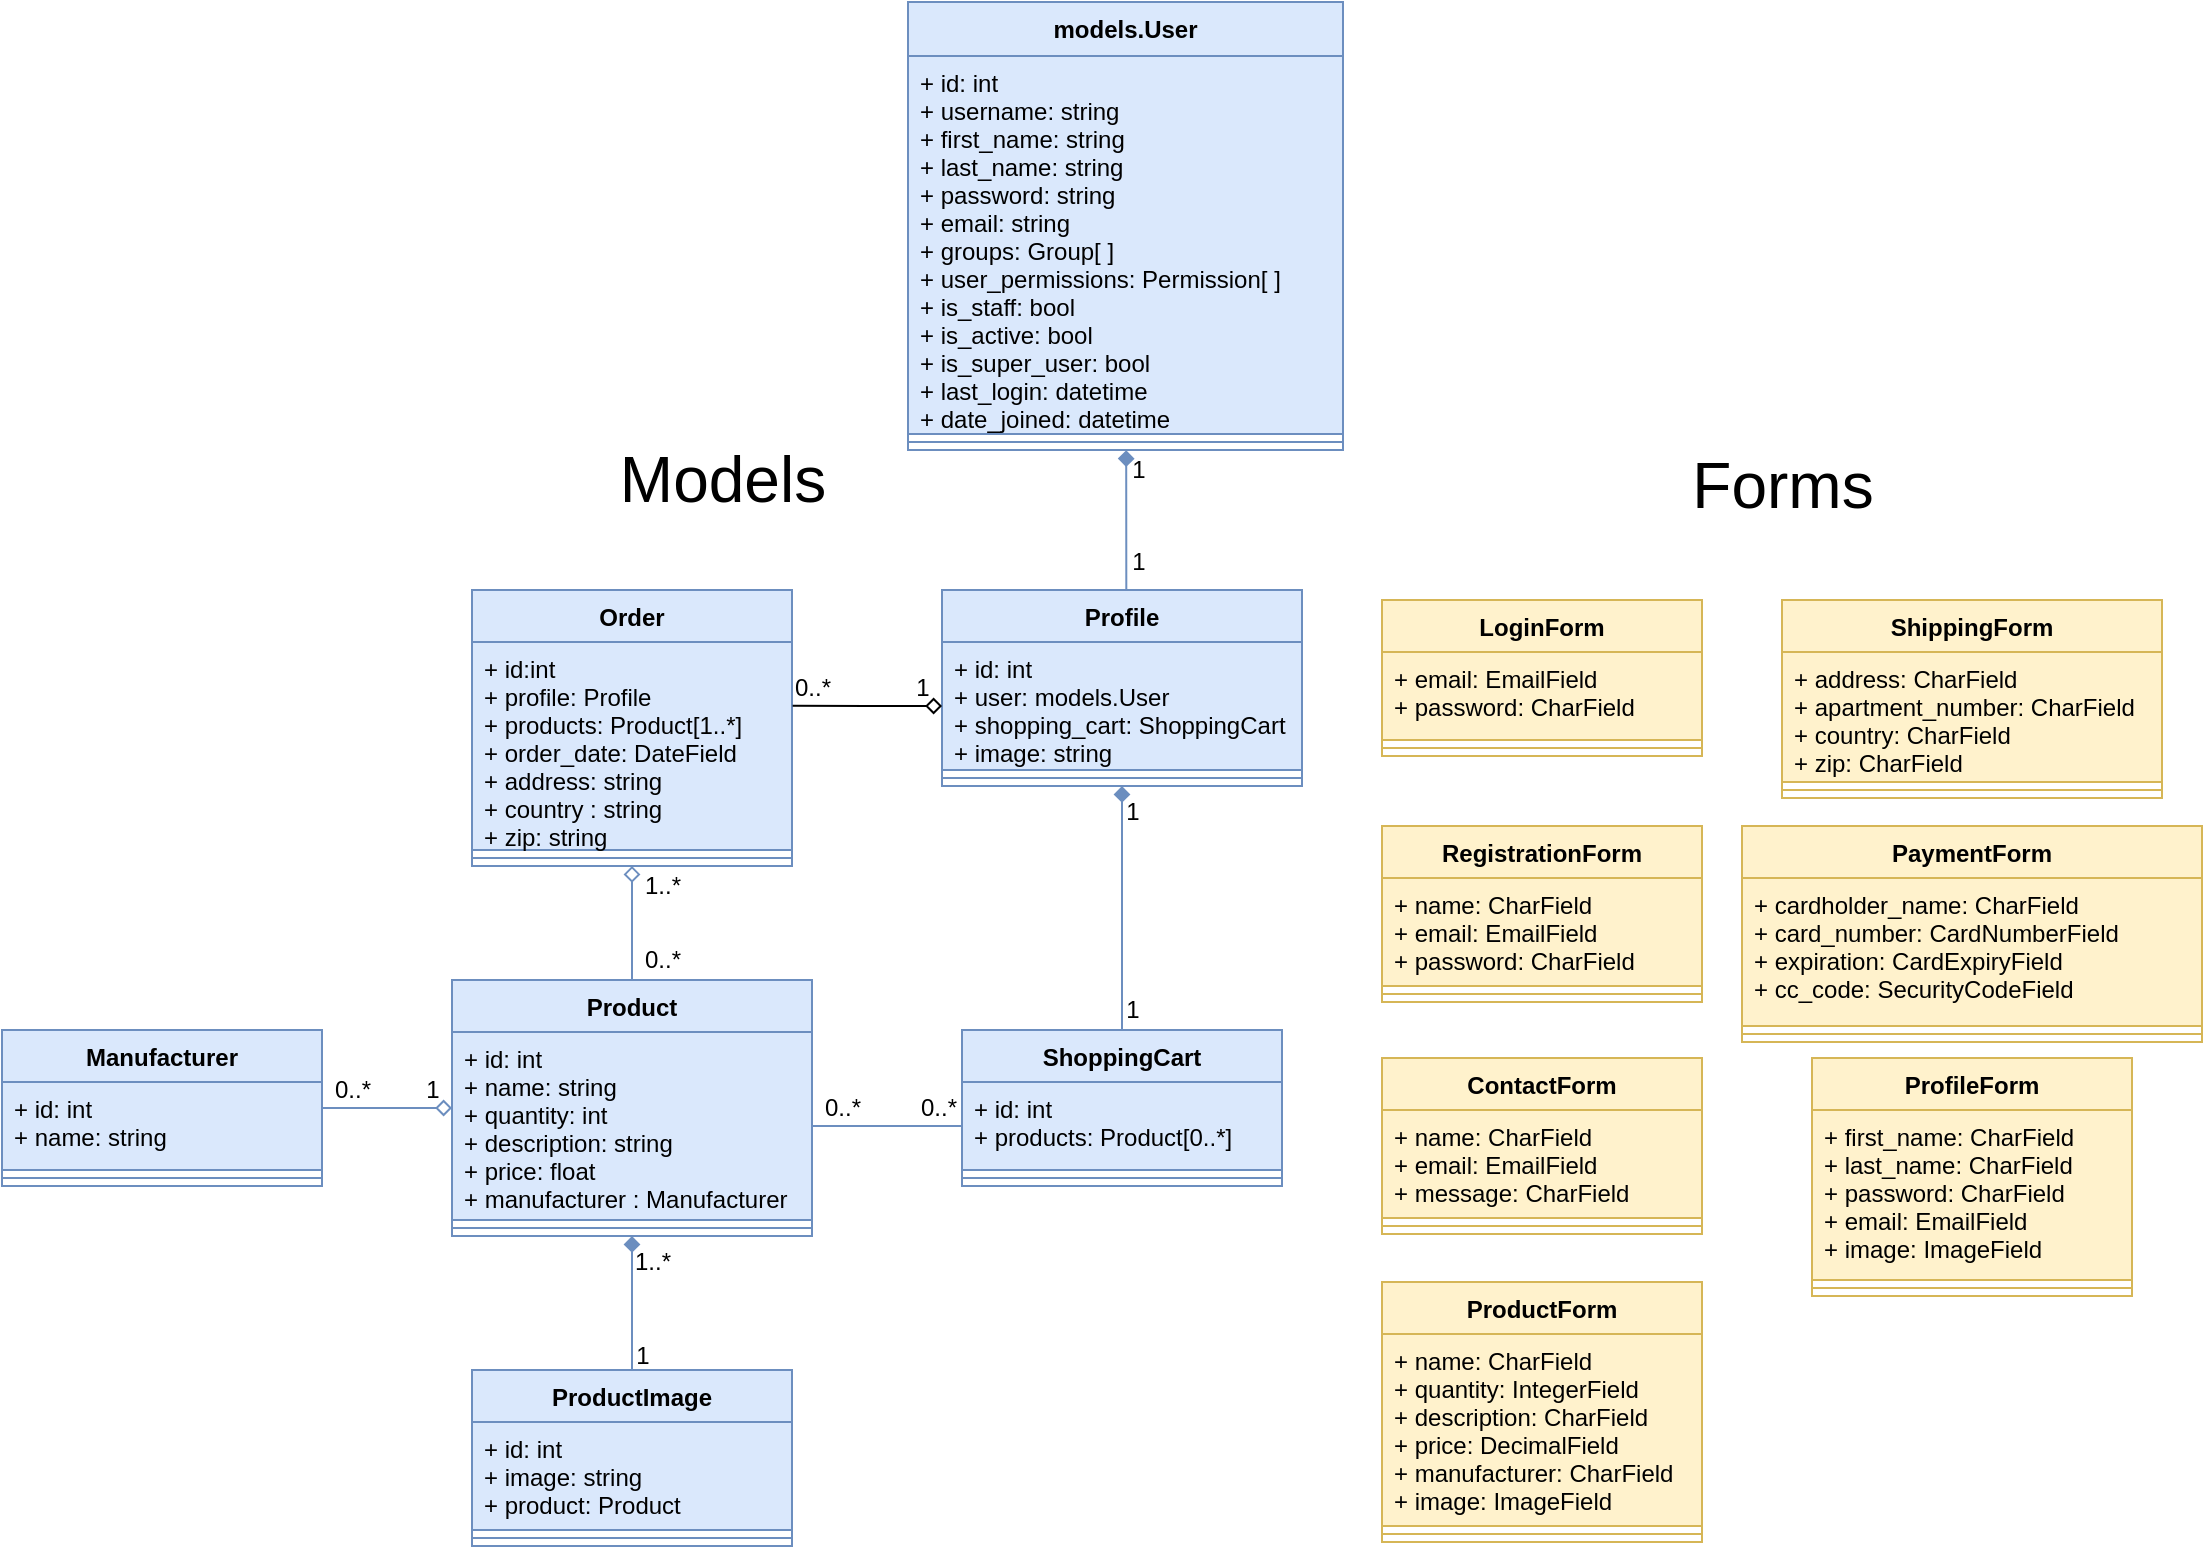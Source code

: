 <mxfile version="13.0.5" type="device"><diagram id="yB8Z-ToS75QU5VTzEQkl" name="Page-1"><mxGraphModel dx="1422" dy="729" grid="0" gridSize="10" guides="1" tooltips="1" connect="1" arrows="1" fold="1" page="1" pageScale="1" pageWidth="850" pageHeight="1100" math="0" shadow="0"><root><mxCell id="0"/><mxCell id="1" parent="0"/><mxCell id="lv2tYl9hjNgS61bm8Hcm-1" style="edgeStyle=orthogonalEdgeStyle;rounded=0;orthogonalLoop=1;jettySize=auto;html=1;exitX=0.5;exitY=1;exitDx=0;exitDy=0;entryX=0.5;entryY=0;entryDx=0;entryDy=0;endArrow=none;endFill=0;fillColor=#dae8fc;strokeColor=#6c8ebf;startArrow=diamond;startFill=1;" parent="1" source="lv2tYl9hjNgS61bm8Hcm-20" target="lv2tYl9hjNgS61bm8Hcm-32" edge="1"><mxGeometry relative="1" as="geometry"><mxPoint x="790" y="840" as="targetPoint"/></mxGeometry></mxCell><mxCell id="lv2tYl9hjNgS61bm8Hcm-2" style="edgeStyle=orthogonalEdgeStyle;rounded=0;orthogonalLoop=1;jettySize=auto;html=1;exitX=1;exitY=0.5;exitDx=0;exitDy=0;endArrow=none;endFill=0;fillColor=#dae8fc;strokeColor=#6c8ebf;entryX=0;entryY=0.5;entryDx=0;entryDy=0;" parent="1" source="lv2tYl9hjNgS61bm8Hcm-27" edge="1"><mxGeometry relative="1" as="geometry"><mxPoint x="710" y="908" as="targetPoint"/></mxGeometry></mxCell><mxCell id="lv2tYl9hjNgS61bm8Hcm-3" style="edgeStyle=orthogonalEdgeStyle;rounded=0;orthogonalLoop=1;jettySize=auto;html=1;exitX=0.5;exitY=0;exitDx=0;exitDy=0;entryX=0.5;entryY=1;entryDx=0;entryDy=0;endArrow=diamond;endFill=1;startArrow=none;startFill=0;fillColor=#dae8fc;strokeColor=#6c8ebf;" parent="1" source="lv2tYl9hjNgS61bm8Hcm-29" target="lv2tYl9hjNgS61bm8Hcm-26" edge="1"><mxGeometry relative="1" as="geometry"/></mxCell><mxCell id="lv2tYl9hjNgS61bm8Hcm-4" style="edgeStyle=orthogonalEdgeStyle;rounded=0;orthogonalLoop=1;jettySize=auto;html=1;exitX=0;exitY=0.5;exitDx=0;exitDy=0;entryX=1;entryY=0.5;entryDx=0;entryDy=0;startArrow=diamond;startFill=0;endArrow=none;endFill=0;fillColor=#dae8fc;strokeColor=#6c8ebf;" parent="1" source="lv2tYl9hjNgS61bm8Hcm-26" target="lv2tYl9hjNgS61bm8Hcm-50" edge="1"><mxGeometry relative="1" as="geometry"/></mxCell><mxCell id="lv2tYl9hjNgS61bm8Hcm-5" value="&lt;font style=&quot;font-size: 12px&quot;&gt;1&lt;/font&gt;" style="text;html=1;align=center;verticalAlign=middle;resizable=0;points=[];autosize=1;" parent="1" vertex="1"><mxGeometry x="785" y="741" width="20" height="20" as="geometry"/></mxCell><mxCell id="lv2tYl9hjNgS61bm8Hcm-6" value="&lt;font style=&quot;font-size: 12px&quot;&gt;1&lt;/font&gt;" style="text;html=1;align=center;verticalAlign=middle;resizable=0;points=[];autosize=1;" parent="1" vertex="1"><mxGeometry x="785" y="840" width="20" height="20" as="geometry"/></mxCell><mxCell id="lv2tYl9hjNgS61bm8Hcm-7" value="&lt;font style=&quot;font-size: 12px&quot;&gt;1&lt;/font&gt;" style="text;html=1;align=center;verticalAlign=middle;resizable=0;points=[];autosize=1;" parent="1" vertex="1"><mxGeometry x="680" y="679" width="20" height="20" as="geometry"/></mxCell><mxCell id="lv2tYl9hjNgS61bm8Hcm-8" value="0..*" style="text;html=1;align=center;verticalAlign=middle;resizable=0;points=[];autosize=1;" parent="1" vertex="1"><mxGeometry x="620" y="679" width="30" height="20" as="geometry"/></mxCell><mxCell id="lv2tYl9hjNgS61bm8Hcm-9" value="1" style="text;html=1;align=center;verticalAlign=middle;resizable=0;points=[];autosize=1;" parent="1" vertex="1"><mxGeometry x="435" y="880" width="20" height="20" as="geometry"/></mxCell><mxCell id="lv2tYl9hjNgS61bm8Hcm-10" value="0..*" style="text;html=1;align=center;verticalAlign=middle;resizable=0;points=[];autosize=1;" parent="1" vertex="1"><mxGeometry x="390" y="880" width="30" height="20" as="geometry"/></mxCell><mxCell id="lv2tYl9hjNgS61bm8Hcm-11" value="1..*" style="text;html=1;align=center;verticalAlign=middle;resizable=0;points=[];autosize=1;" parent="1" vertex="1"><mxGeometry x="540" y="966" width="30" height="20" as="geometry"/></mxCell><mxCell id="lv2tYl9hjNgS61bm8Hcm-12" value="1" style="text;html=1;align=center;verticalAlign=middle;resizable=0;points=[];autosize=1;" parent="1" vertex="1"><mxGeometry x="540" y="1013" width="20" height="20" as="geometry"/></mxCell><mxCell id="lv2tYl9hjNgS61bm8Hcm-14" style="edgeStyle=orthogonalEdgeStyle;rounded=0;orthogonalLoop=1;jettySize=auto;html=1;exitX=0.5;exitY=1;exitDx=0;exitDy=0;entryX=0.5;entryY=0;entryDx=0;entryDy=0;endArrow=none;endFill=0;fillColor=#dae8fc;strokeColor=#6c8ebf;startArrow=diamond;startFill=0;" parent="1" source="lv2tYl9hjNgS61bm8Hcm-23" target="lv2tYl9hjNgS61bm8Hcm-26" edge="1"><mxGeometry relative="1" as="geometry"/></mxCell><mxCell id="lv2tYl9hjNgS61bm8Hcm-15" value="0..*" style="text;html=1;align=center;verticalAlign=middle;resizable=0;points=[];autosize=1;" parent="1" vertex="1"><mxGeometry x="545" y="815" width="30" height="20" as="geometry"/></mxCell><mxCell id="lv2tYl9hjNgS61bm8Hcm-16" value="1..*" style="text;html=1;align=center;verticalAlign=middle;resizable=0;points=[];autosize=1;" parent="1" vertex="1"><mxGeometry x="545" y="778" width="30" height="20" as="geometry"/></mxCell><mxCell id="lv2tYl9hjNgS61bm8Hcm-17" value="0..*" style="text;html=1;align=center;verticalAlign=middle;resizable=0;points=[];autosize=1;" parent="1" vertex="1"><mxGeometry x="635" y="889" width="30" height="20" as="geometry"/></mxCell><mxCell id="lv2tYl9hjNgS61bm8Hcm-18" value="0..*" style="text;html=1;align=center;verticalAlign=middle;resizable=0;points=[];autosize=1;" parent="1" vertex="1"><mxGeometry x="683" y="889" width="30" height="20" as="geometry"/></mxCell><mxCell id="lv2tYl9hjNgS61bm8Hcm-20" value="Profile" style="swimlane;fontStyle=1;align=center;verticalAlign=top;childLayout=stackLayout;horizontal=1;startSize=26;horizontalStack=0;resizeParent=1;resizeParentMax=0;resizeLast=0;collapsible=1;marginBottom=0;fillColor=#dae8fc;strokeColor=#6c8ebf;" parent="1" vertex="1"><mxGeometry x="700" y="640" width="180" height="98" as="geometry"/></mxCell><mxCell id="lv2tYl9hjNgS61bm8Hcm-21" value="+ id: int&#10;+ user: models.User&#10;+ shopping_cart: ShoppingCart&#10;+ image: string&#10;&#10;" style="text;strokeColor=#6c8ebf;fillColor=#dae8fc;align=left;verticalAlign=top;spacingLeft=4;spacingRight=4;overflow=hidden;rotatable=0;points=[[0,0.5],[1,0.5]];portConstraint=eastwest;" parent="lv2tYl9hjNgS61bm8Hcm-20" vertex="1"><mxGeometry y="26" width="180" height="64" as="geometry"/></mxCell><mxCell id="lv2tYl9hjNgS61bm8Hcm-22" value="" style="line;strokeWidth=1;fillColor=#dae8fc;align=left;verticalAlign=middle;spacingTop=-1;spacingLeft=3;spacingRight=3;rotatable=0;labelPosition=right;points=[];portConstraint=eastwest;strokeColor=#6c8ebf;" parent="lv2tYl9hjNgS61bm8Hcm-20" vertex="1"><mxGeometry y="90" width="180" height="8" as="geometry"/></mxCell><mxCell id="lv2tYl9hjNgS61bm8Hcm-23" value="Order" style="swimlane;fontStyle=1;align=center;verticalAlign=top;childLayout=stackLayout;horizontal=1;startSize=26;horizontalStack=0;resizeParent=1;resizeParentMax=0;resizeLast=0;collapsible=1;marginBottom=0;fillColor=#dae8fc;strokeColor=#6c8ebf;" parent="1" vertex="1"><mxGeometry x="465" y="640" width="160" height="138" as="geometry"/></mxCell><mxCell id="lv2tYl9hjNgS61bm8Hcm-24" value="+ id:int&#10;+ profile: Profile&#10;+ products: Product[1..*]&#10;+ order_date: DateField&#10;+ address: string&#10;+ country : string&#10;+ zip: string" style="text;strokeColor=#6c8ebf;fillColor=#dae8fc;align=left;verticalAlign=top;spacingLeft=4;spacingRight=4;overflow=hidden;rotatable=0;points=[[0,0.5],[1,0.5]];portConstraint=eastwest;" parent="lv2tYl9hjNgS61bm8Hcm-23" vertex="1"><mxGeometry y="26" width="160" height="104" as="geometry"/></mxCell><mxCell id="lv2tYl9hjNgS61bm8Hcm-25" value="" style="line;strokeWidth=1;fillColor=#dae8fc;align=left;verticalAlign=middle;spacingTop=-1;spacingLeft=3;spacingRight=3;rotatable=0;labelPosition=right;points=[];portConstraint=eastwest;strokeColor=#6c8ebf;" parent="lv2tYl9hjNgS61bm8Hcm-23" vertex="1"><mxGeometry y="130" width="160" height="8" as="geometry"/></mxCell><mxCell id="lv2tYl9hjNgS61bm8Hcm-26" value="Product" style="swimlane;fontStyle=1;align=center;verticalAlign=top;childLayout=stackLayout;horizontal=1;startSize=26;horizontalStack=0;resizeParent=1;resizeParentMax=0;resizeLast=0;collapsible=1;marginBottom=0;fillColor=#dae8fc;strokeColor=#6c8ebf;" parent="1" vertex="1"><mxGeometry x="455" y="835" width="180" height="128" as="geometry"/></mxCell><mxCell id="lv2tYl9hjNgS61bm8Hcm-27" value="+ id: int&#10;+ name: string&#10;+ quantity: int&#10;+ description: string&#10;+ price: float&#10;+ manufacturer : Manufacturer&#10;" style="text;strokeColor=#6c8ebf;fillColor=#dae8fc;align=left;verticalAlign=top;spacingLeft=4;spacingRight=4;overflow=hidden;rotatable=0;points=[[0,0.5],[1,0.5]];portConstraint=eastwest;" parent="lv2tYl9hjNgS61bm8Hcm-26" vertex="1"><mxGeometry y="26" width="180" height="94" as="geometry"/></mxCell><mxCell id="lv2tYl9hjNgS61bm8Hcm-28" value="" style="line;strokeWidth=1;fillColor=#dae8fc;align=left;verticalAlign=middle;spacingTop=-1;spacingLeft=3;spacingRight=3;rotatable=0;labelPosition=right;points=[];portConstraint=eastwest;strokeColor=#6c8ebf;" parent="lv2tYl9hjNgS61bm8Hcm-26" vertex="1"><mxGeometry y="120" width="180" height="8" as="geometry"/></mxCell><mxCell id="lv2tYl9hjNgS61bm8Hcm-29" value="ProductImage" style="swimlane;fontStyle=1;align=center;verticalAlign=top;childLayout=stackLayout;horizontal=1;startSize=26;horizontalStack=0;resizeParent=1;resizeParentMax=0;resizeLast=0;collapsible=1;marginBottom=0;fillColor=#dae8fc;strokeColor=#6c8ebf;" parent="1" vertex="1"><mxGeometry x="465" y="1030" width="160" height="88" as="geometry"/></mxCell><mxCell id="lv2tYl9hjNgS61bm8Hcm-30" value="+ id: int&#10;+ image: string&#10;+ product: Product&#10;" style="text;strokeColor=#6c8ebf;fillColor=#dae8fc;align=left;verticalAlign=top;spacingLeft=4;spacingRight=4;overflow=hidden;rotatable=0;points=[[0,0.5],[1,0.5]];portConstraint=eastwest;" parent="lv2tYl9hjNgS61bm8Hcm-29" vertex="1"><mxGeometry y="26" width="160" height="54" as="geometry"/></mxCell><mxCell id="lv2tYl9hjNgS61bm8Hcm-31" value="" style="line;strokeWidth=1;fillColor=#dae8fc;align=left;verticalAlign=middle;spacingTop=-1;spacingLeft=3;spacingRight=3;rotatable=0;labelPosition=right;points=[];portConstraint=eastwest;strokeColor=#6c8ebf;" parent="lv2tYl9hjNgS61bm8Hcm-29" vertex="1"><mxGeometry y="80" width="160" height="8" as="geometry"/></mxCell><mxCell id="lv2tYl9hjNgS61bm8Hcm-32" value="ShoppingCart" style="swimlane;fontStyle=1;align=center;verticalAlign=top;childLayout=stackLayout;horizontal=1;startSize=26;horizontalStack=0;resizeParent=1;resizeParentMax=0;resizeLast=0;collapsible=1;marginBottom=0;fillColor=#dae8fc;strokeColor=#6c8ebf;" parent="1" vertex="1"><mxGeometry x="710" y="860" width="160" height="78" as="geometry"/></mxCell><mxCell id="lv2tYl9hjNgS61bm8Hcm-33" value="+ id: int&#10;+ products: Product[0..*]" style="text;strokeColor=#6c8ebf;fillColor=#dae8fc;align=left;verticalAlign=top;spacingLeft=4;spacingRight=4;overflow=hidden;rotatable=0;points=[[0,0.5],[1,0.5]];portConstraint=eastwest;" parent="lv2tYl9hjNgS61bm8Hcm-32" vertex="1"><mxGeometry y="26" width="160" height="44" as="geometry"/></mxCell><mxCell id="lv2tYl9hjNgS61bm8Hcm-34" value="" style="line;strokeWidth=1;fillColor=#dae8fc;align=left;verticalAlign=middle;spacingTop=-1;spacingLeft=3;spacingRight=3;rotatable=0;labelPosition=right;points=[];portConstraint=eastwest;strokeColor=#6c8ebf;" parent="lv2tYl9hjNgS61bm8Hcm-32" vertex="1"><mxGeometry y="70" width="160" height="8" as="geometry"/></mxCell><mxCell id="lv2tYl9hjNgS61bm8Hcm-35" value="" style="text;strokeColor=#6c8ebf;fillColor=#dae8fc;align=left;verticalAlign=top;spacingLeft=4;spacingRight=4;overflow=hidden;rotatable=0;points=[[0,0.5],[1,0.5]];portConstraint=eastwest;" parent="lv2tYl9hjNgS61bm8Hcm-32" vertex="1"><mxGeometry y="78" width="160" as="geometry"/></mxCell><mxCell id="lv2tYl9hjNgS61bm8Hcm-36" value="&lt;font style=&quot;font-size: 32px&quot;&gt;Models&lt;/font&gt;" style="text;html=1;align=center;verticalAlign=middle;resizable=0;points=[];autosize=1;" parent="1" vertex="1"><mxGeometry x="530" y="570" width="120" height="30" as="geometry"/></mxCell><mxCell id="lv2tYl9hjNgS61bm8Hcm-37" value="&lt;font style=&quot;font-size: 32px&quot;&gt;Forms&lt;/font&gt;" style="text;html=1;align=center;verticalAlign=middle;resizable=0;points=[];autosize=1;" parent="1" vertex="1"><mxGeometry x="1065" y="573" width="110" height="30" as="geometry"/></mxCell><mxCell id="lv2tYl9hjNgS61bm8Hcm-38" value="LoginForm" style="swimlane;fontStyle=1;align=center;verticalAlign=top;childLayout=stackLayout;horizontal=1;startSize=26;horizontalStack=0;resizeParent=1;resizeParentMax=0;resizeLast=0;collapsible=1;marginBottom=0;fillColor=#fff2cc;strokeColor=#d6b656;" parent="1" vertex="1"><mxGeometry x="920" y="645" width="160" height="78" as="geometry"/></mxCell><mxCell id="lv2tYl9hjNgS61bm8Hcm-39" value="+ email: EmailField&#10;+ password: CharField" style="text;strokeColor=#d6b656;fillColor=#fff2cc;align=left;verticalAlign=top;spacingLeft=4;spacingRight=4;overflow=hidden;rotatable=0;points=[[0,0.5],[1,0.5]];portConstraint=eastwest;" parent="lv2tYl9hjNgS61bm8Hcm-38" vertex="1"><mxGeometry y="26" width="160" height="44" as="geometry"/></mxCell><mxCell id="lv2tYl9hjNgS61bm8Hcm-40" value="" style="line;strokeWidth=1;fillColor=#fff2cc;align=left;verticalAlign=middle;spacingTop=-1;spacingLeft=3;spacingRight=3;rotatable=0;labelPosition=right;points=[];portConstraint=eastwest;strokeColor=#d6b656;" parent="lv2tYl9hjNgS61bm8Hcm-38" vertex="1"><mxGeometry y="70" width="160" height="8" as="geometry"/></mxCell><mxCell id="lv2tYl9hjNgS61bm8Hcm-50" value="Manufacturer" style="swimlane;fontStyle=1;align=center;verticalAlign=top;childLayout=stackLayout;horizontal=1;startSize=26;horizontalStack=0;resizeParent=1;resizeParentMax=0;resizeLast=0;collapsible=1;marginBottom=0;fillColor=#dae8fc;strokeColor=#6c8ebf;" parent="1" vertex="1"><mxGeometry x="230" y="860" width="160" height="78" as="geometry"/></mxCell><mxCell id="lv2tYl9hjNgS61bm8Hcm-51" value="+ id: int&#10;+ name: string" style="text;strokeColor=#6c8ebf;fillColor=#dae8fc;align=left;verticalAlign=top;spacingLeft=4;spacingRight=4;overflow=hidden;rotatable=0;points=[[0,0.5],[1,0.5]];portConstraint=eastwest;" parent="lv2tYl9hjNgS61bm8Hcm-50" vertex="1"><mxGeometry y="26" width="160" height="44" as="geometry"/></mxCell><mxCell id="lv2tYl9hjNgS61bm8Hcm-52" value="" style="line;strokeWidth=1;fillColor=#dae8fc;align=left;verticalAlign=middle;spacingTop=-1;spacingLeft=3;spacingRight=3;rotatable=0;labelPosition=right;points=[];portConstraint=eastwest;strokeColor=#6c8ebf;" parent="lv2tYl9hjNgS61bm8Hcm-50" vertex="1"><mxGeometry y="70" width="160" height="8" as="geometry"/></mxCell><mxCell id="lv2tYl9hjNgS61bm8Hcm-56" value="1" style="text;html=1;align=center;verticalAlign=middle;resizable=0;points=[];autosize=1;" parent="1" vertex="1"><mxGeometry x="788" y="616" width="20" height="20" as="geometry"/></mxCell><mxCell id="lv2tYl9hjNgS61bm8Hcm-57" value="1" style="text;html=1;align=center;verticalAlign=middle;resizable=0;points=[];autosize=1;" parent="1" vertex="1"><mxGeometry x="788" y="570" width="20" height="20" as="geometry"/></mxCell><mxCell id="lv2tYl9hjNgS61bm8Hcm-64" style="edgeStyle=orthogonalEdgeStyle;rounded=0;orthogonalLoop=1;jettySize=auto;html=1;entryX=0.512;entryY=0.004;entryDx=0;entryDy=0;entryPerimeter=0;endArrow=none;endFill=0;fillColor=#dae8fc;strokeColor=#6c8ebf;startArrow=diamond;startFill=1;exitX=0.206;exitY=0.006;exitDx=0;exitDy=0;exitPerimeter=0;" parent="1" source="lv2tYl9hjNgS61bm8Hcm-57" target="lv2tYl9hjNgS61bm8Hcm-20" edge="1"><mxGeometry relative="1" as="geometry"><Array as="points"><mxPoint x="792" y="573"/><mxPoint x="792" y="573"/></Array><mxPoint x="792" y="573" as="sourcePoint"/></mxGeometry></mxCell><mxCell id="lv2tYl9hjNgS61bm8Hcm-58" value="models.User" style="swimlane;fontStyle=1;align=center;verticalAlign=top;childLayout=stackLayout;horizontal=1;startSize=27;horizontalStack=0;resizeParent=1;resizeParentMax=0;resizeLast=0;collapsible=1;marginBottom=0;fillColor=#dae8fc;strokeColor=#6c8ebf;" parent="1" vertex="1"><mxGeometry x="683" y="346" width="217.5" height="224" as="geometry"/></mxCell><mxCell id="lv2tYl9hjNgS61bm8Hcm-59" value="+ id: int&#10;+ username: string&#10;+ first_name: string&#10;+ last_name: string&#10;+ password: string&#10;+ email: string&#10;+ groups: Group[ ]&#10;+ user_permissions: Permission[ ]&#10;+ is_staff: bool&#10;+ is_active: bool&#10;+ is_super_user: bool&#10;+ last_login: datetime&#10;+ date_joined: datetime" style="text;strokeColor=#6c8ebf;fillColor=#dae8fc;align=left;verticalAlign=top;spacingLeft=4;spacingRight=4;overflow=hidden;rotatable=0;points=[[0,0.5],[1,0.5]];portConstraint=eastwest;" parent="lv2tYl9hjNgS61bm8Hcm-58" vertex="1"><mxGeometry y="27" width="217.5" height="189" as="geometry"/></mxCell><mxCell id="lv2tYl9hjNgS61bm8Hcm-60" value="" style="line;strokeWidth=1;fillColor=#dae8fc;align=left;verticalAlign=middle;spacingTop=-1;spacingLeft=3;spacingRight=3;rotatable=0;labelPosition=right;points=[];portConstraint=eastwest;strokeColor=#6c8ebf;" parent="lv2tYl9hjNgS61bm8Hcm-58" vertex="1"><mxGeometry y="216" width="217.5" height="8" as="geometry"/></mxCell><mxCell id="lv2tYl9hjNgS61bm8Hcm-41" value="RegistrationForm" style="swimlane;fontStyle=1;align=center;verticalAlign=top;childLayout=stackLayout;horizontal=1;startSize=26;horizontalStack=0;resizeParent=1;resizeParentMax=0;resizeLast=0;collapsible=1;marginBottom=0;fillColor=#fff2cc;strokeColor=#d6b656;" parent="1" vertex="1"><mxGeometry x="920" y="758" width="160" height="88" as="geometry"/></mxCell><mxCell id="lv2tYl9hjNgS61bm8Hcm-42" value="+ name: CharField&#10;+ email: EmailField&#10;+ password: CharField" style="text;strokeColor=#d6b656;fillColor=#fff2cc;align=left;verticalAlign=top;spacingLeft=4;spacingRight=4;overflow=hidden;rotatable=0;points=[[0,0.5],[1,0.5]];portConstraint=eastwest;" parent="lv2tYl9hjNgS61bm8Hcm-41" vertex="1"><mxGeometry y="26" width="160" height="54" as="geometry"/></mxCell><mxCell id="lv2tYl9hjNgS61bm8Hcm-43" value="" style="line;strokeWidth=1;fillColor=#fff2cc;align=left;verticalAlign=middle;spacingTop=-1;spacingLeft=3;spacingRight=3;rotatable=0;labelPosition=right;points=[];portConstraint=eastwest;strokeColor=#d6b656;" parent="lv2tYl9hjNgS61bm8Hcm-41" vertex="1"><mxGeometry y="80" width="160" height="8" as="geometry"/></mxCell><mxCell id="lv2tYl9hjNgS61bm8Hcm-44" value="PaymentForm" style="swimlane;fontStyle=1;align=center;verticalAlign=top;childLayout=stackLayout;horizontal=1;startSize=26;horizontalStack=0;resizeParent=1;resizeParentMax=0;resizeLast=0;collapsible=1;marginBottom=0;fillColor=#fff2cc;strokeColor=#d6b656;" parent="1" vertex="1"><mxGeometry x="1100" y="758" width="230" height="108" as="geometry"/></mxCell><mxCell id="lv2tYl9hjNgS61bm8Hcm-45" value="+ cardholder_name: CharField&#10;+ card_number: CardNumberField &#10;+ expiration: CardExpiryField&#10;+ cc_code: SecurityCodeField" style="text;strokeColor=#d6b656;fillColor=#fff2cc;align=left;verticalAlign=top;spacingLeft=4;spacingRight=4;overflow=hidden;rotatable=0;points=[[0,0.5],[1,0.5]];portConstraint=eastwest;" parent="lv2tYl9hjNgS61bm8Hcm-44" vertex="1"><mxGeometry y="26" width="230" height="74" as="geometry"/></mxCell><mxCell id="lv2tYl9hjNgS61bm8Hcm-46" value="" style="line;strokeWidth=1;fillColor=#fff2cc;align=left;verticalAlign=middle;spacingTop=-1;spacingLeft=3;spacingRight=3;rotatable=0;labelPosition=right;points=[];portConstraint=eastwest;strokeColor=#d6b656;" parent="lv2tYl9hjNgS61bm8Hcm-44" vertex="1"><mxGeometry y="100" width="230" height="8" as="geometry"/></mxCell><mxCell id="lv2tYl9hjNgS61bm8Hcm-53" value="ContactForm" style="swimlane;fontStyle=1;align=center;verticalAlign=top;childLayout=stackLayout;horizontal=1;startSize=26;horizontalStack=0;resizeParent=1;resizeParentMax=0;resizeLast=0;collapsible=1;marginBottom=0;fillColor=#fff2cc;strokeColor=#d6b656;" parent="1" vertex="1"><mxGeometry x="920" y="874" width="160" height="88" as="geometry"/></mxCell><mxCell id="lv2tYl9hjNgS61bm8Hcm-54" value="+ name: CharField&#10;+ email: EmailField&#10;+ message: CharField" style="text;strokeColor=#d6b656;fillColor=#fff2cc;align=left;verticalAlign=top;spacingLeft=4;spacingRight=4;overflow=hidden;rotatable=0;points=[[0,0.5],[1,0.5]];portConstraint=eastwest;" parent="lv2tYl9hjNgS61bm8Hcm-53" vertex="1"><mxGeometry y="26" width="160" height="54" as="geometry"/></mxCell><mxCell id="lv2tYl9hjNgS61bm8Hcm-55" value="" style="line;strokeWidth=1;fillColor=#fff2cc;align=left;verticalAlign=middle;spacingTop=-1;spacingLeft=3;spacingRight=3;rotatable=0;labelPosition=right;points=[];portConstraint=eastwest;strokeColor=#d6b656;" parent="lv2tYl9hjNgS61bm8Hcm-53" vertex="1"><mxGeometry y="80" width="160" height="8" as="geometry"/></mxCell><mxCell id="8MPdxOmHx4OZfVybfr2r-1" value="ProfileForm" style="swimlane;fontStyle=1;align=center;verticalAlign=top;childLayout=stackLayout;horizontal=1;startSize=26;horizontalStack=0;resizeParent=1;resizeParentMax=0;resizeLast=0;collapsible=1;marginBottom=0;fillColor=#fff2cc;strokeColor=#d6b656;" parent="1" vertex="1"><mxGeometry x="1135" y="874" width="160" height="119" as="geometry"/></mxCell><mxCell id="8MPdxOmHx4OZfVybfr2r-2" value="+ first_name: CharField&#10;+ last_name: CharField&#10;+ password: CharField&#10;+ email: EmailField&#10;+ image: ImageField&#10;" style="text;strokeColor=#d6b656;fillColor=#fff2cc;align=left;verticalAlign=top;spacingLeft=4;spacingRight=4;overflow=hidden;rotatable=0;points=[[0,0.5],[1,0.5]];portConstraint=eastwest;" parent="8MPdxOmHx4OZfVybfr2r-1" vertex="1"><mxGeometry y="26" width="160" height="85" as="geometry"/></mxCell><mxCell id="8MPdxOmHx4OZfVybfr2r-3" value="" style="line;strokeWidth=1;fillColor=#fff2cc;align=left;verticalAlign=middle;spacingTop=-1;spacingLeft=3;spacingRight=3;rotatable=0;labelPosition=right;points=[];portConstraint=eastwest;strokeColor=#d6b656;" parent="8MPdxOmHx4OZfVybfr2r-1" vertex="1"><mxGeometry y="111" width="160" height="8" as="geometry"/></mxCell><mxCell id="8MPdxOmHx4OZfVybfr2r-4" value="ProductForm" style="swimlane;fontStyle=1;align=center;verticalAlign=top;childLayout=stackLayout;horizontal=1;startSize=26;horizontalStack=0;resizeParent=1;resizeParentMax=0;resizeLast=0;collapsible=1;marginBottom=0;fillColor=#fff2cc;strokeColor=#d6b656;" parent="1" vertex="1"><mxGeometry x="920" y="986" width="160" height="130" as="geometry"/></mxCell><mxCell id="8MPdxOmHx4OZfVybfr2r-5" value="+ name: CharField&#10;+ quantity: IntegerField&#10;+ description: CharField&#10;+ price: DecimalField&#10;+ manufacturer: CharField&#10;+ image: ImageField" style="text;strokeColor=#d6b656;fillColor=#fff2cc;align=left;verticalAlign=top;spacingLeft=4;spacingRight=4;overflow=hidden;rotatable=0;points=[[0,0.5],[1,0.5]];portConstraint=eastwest;" parent="8MPdxOmHx4OZfVybfr2r-4" vertex="1"><mxGeometry y="26" width="160" height="96" as="geometry"/></mxCell><mxCell id="8MPdxOmHx4OZfVybfr2r-6" value="" style="line;strokeWidth=1;fillColor=#fff2cc;align=left;verticalAlign=middle;spacingTop=-1;spacingLeft=3;spacingRight=3;rotatable=0;labelPosition=right;points=[];portConstraint=eastwest;strokeColor=#d6b656;" parent="8MPdxOmHx4OZfVybfr2r-4" vertex="1"><mxGeometry y="122" width="160" height="8" as="geometry"/></mxCell><mxCell id="lv2tYl9hjNgS61bm8Hcm-47" value="ShippingForm" style="swimlane;fontStyle=1;align=center;verticalAlign=top;childLayout=stackLayout;horizontal=1;startSize=26;horizontalStack=0;resizeParent=1;resizeParentMax=0;resizeLast=0;collapsible=1;marginBottom=0;fillColor=#fff2cc;strokeColor=#d6b656;" parent="1" vertex="1"><mxGeometry x="1120" y="645" width="190" height="99" as="geometry"/></mxCell><mxCell id="lv2tYl9hjNgS61bm8Hcm-48" value="+ address: CharField&#10;+ apartment_number: CharField&#10;+ country: CharField&#10;+ zip: CharField" style="text;strokeColor=#d6b656;fillColor=#fff2cc;align=left;verticalAlign=top;spacingLeft=4;spacingRight=4;overflow=hidden;rotatable=0;points=[[0,0.5],[1,0.5]];portConstraint=eastwest;" parent="lv2tYl9hjNgS61bm8Hcm-47" vertex="1"><mxGeometry y="26" width="190" height="65" as="geometry"/></mxCell><mxCell id="lv2tYl9hjNgS61bm8Hcm-49" value="" style="line;strokeWidth=1;fillColor=#fff2cc;align=left;verticalAlign=middle;spacingTop=-1;spacingLeft=3;spacingRight=3;rotatable=0;labelPosition=right;points=[];portConstraint=eastwest;strokeColor=#d6b656;" parent="lv2tYl9hjNgS61bm8Hcm-47" vertex="1"><mxGeometry y="91" width="190" height="8" as="geometry"/></mxCell><mxCell id="iTiyri0YfsQPgAQ4jpFl-1" style="edgeStyle=orthogonalEdgeStyle;rounded=0;orthogonalLoop=1;jettySize=auto;html=1;exitX=0;exitY=0.5;exitDx=0;exitDy=0;entryX=1.002;entryY=0.307;entryDx=0;entryDy=0;entryPerimeter=0;startArrow=diamond;startFill=0;endArrow=none;endFill=0;" edge="1" parent="1" source="lv2tYl9hjNgS61bm8Hcm-21" target="lv2tYl9hjNgS61bm8Hcm-24"><mxGeometry relative="1" as="geometry"/></mxCell></root></mxGraphModel></diagram></mxfile>
